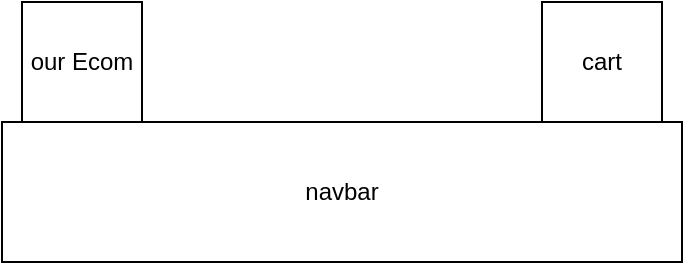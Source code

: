 <mxfile>
    <diagram id="XaPUi5gGEPXOOU36xCf1" name="Page-1">
        <mxGraphModel dx="322" dy="402" grid="1" gridSize="10" guides="1" tooltips="1" connect="1" arrows="1" fold="1" page="1" pageScale="1" pageWidth="850" pageHeight="1100" math="0" shadow="0">
            <root>
                <mxCell id="0"/>
                <mxCell id="1" parent="0"/>
                <mxCell id="2" value="our Ecom" style="whiteSpace=wrap;html=1;aspect=fixed;" vertex="1" parent="1">
                    <mxGeometry x="20" y="10" width="60" height="60" as="geometry"/>
                </mxCell>
                <mxCell id="4" value="cart" style="whiteSpace=wrap;html=1;aspect=fixed;" vertex="1" parent="1">
                    <mxGeometry x="280" y="10" width="60" height="60" as="geometry"/>
                </mxCell>
                <mxCell id="6" value="navbar" style="rounded=0;whiteSpace=wrap;html=1;" vertex="1" parent="1">
                    <mxGeometry x="10" y="70" width="340" height="70" as="geometry"/>
                </mxCell>
            </root>
        </mxGraphModel>
    </diagram>
</mxfile>